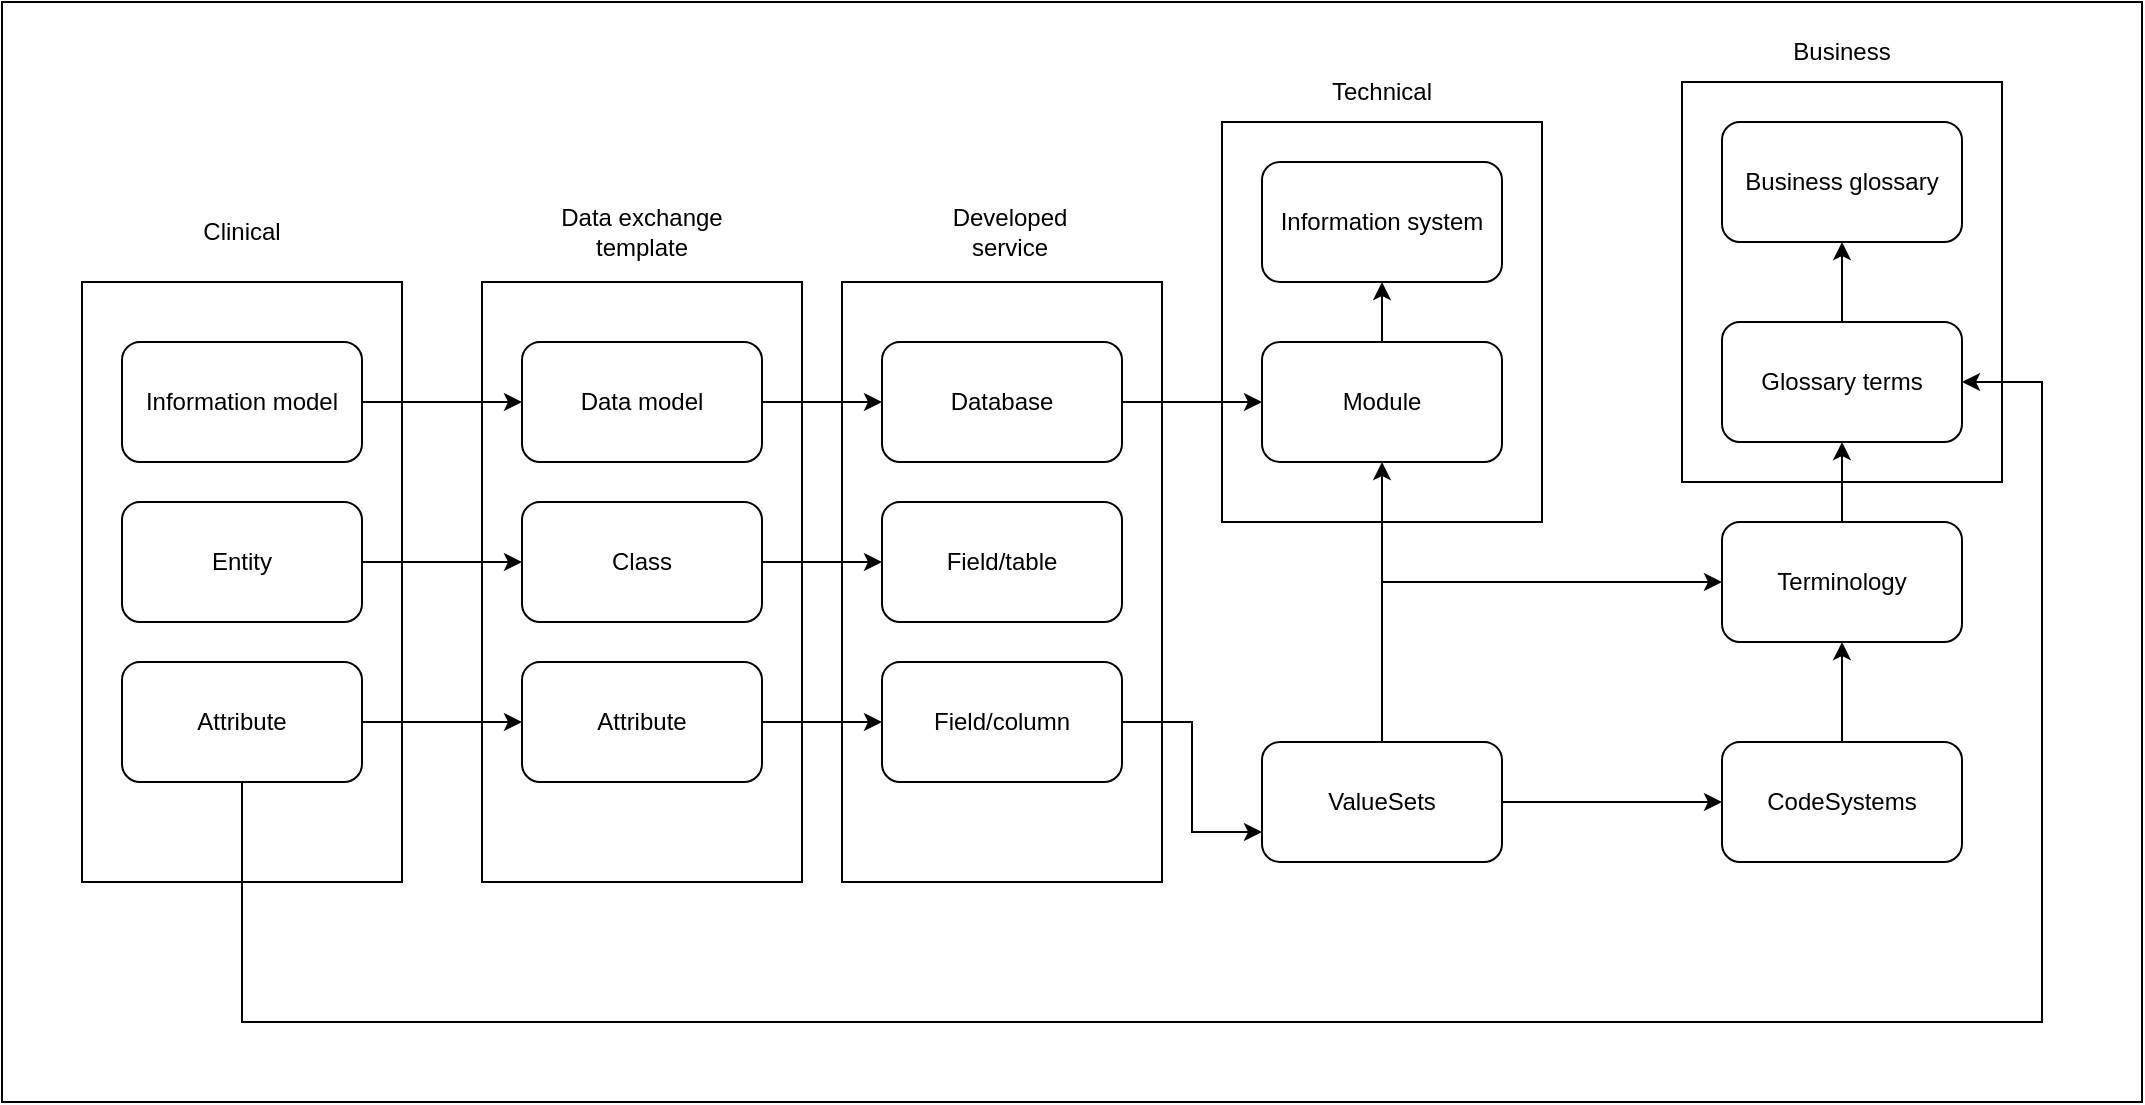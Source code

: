 <mxfile version="25.0.3">
  <diagram name="Page-1" id="N1TdOxW3jb6BLibr6pC-">
    <mxGraphModel dx="2901" dy="1132" grid="1" gridSize="10" guides="1" tooltips="1" connect="1" arrows="1" fold="1" page="1" pageScale="1" pageWidth="827" pageHeight="1169" math="0" shadow="0">
      <root>
        <mxCell id="0" />
        <mxCell id="1" parent="0" />
        <mxCell id="pYz5vYXCoHkXrBVRb2-q-1" value="" style="rounded=0;whiteSpace=wrap;html=1;" vertex="1" parent="1">
          <mxGeometry x="-140" y="60" width="1070" height="550" as="geometry" />
        </mxCell>
        <mxCell id="pYz5vYXCoHkXrBVRb2-q-44" value="" style="rounded=0;whiteSpace=wrap;html=1;" vertex="1" parent="1">
          <mxGeometry x="700" y="100" width="160" height="200" as="geometry" />
        </mxCell>
        <mxCell id="pYz5vYXCoHkXrBVRb2-q-22" value="" style="rounded=0;whiteSpace=wrap;html=1;" vertex="1" parent="1">
          <mxGeometry x="470" y="120" width="160" height="200" as="geometry" />
        </mxCell>
        <mxCell id="pYz5vYXCoHkXrBVRb2-q-3" value="" style="rounded=0;whiteSpace=wrap;html=1;" vertex="1" parent="1">
          <mxGeometry x="100" y="200" width="160" height="300" as="geometry" />
        </mxCell>
        <mxCell id="pYz5vYXCoHkXrBVRb2-q-7" value="" style="rounded=0;whiteSpace=wrap;html=1;" vertex="1" parent="1">
          <mxGeometry x="280" y="200" width="160" height="300" as="geometry" />
        </mxCell>
        <mxCell id="pYz5vYXCoHkXrBVRb2-q-38" style="edgeStyle=orthogonalEdgeStyle;rounded=0;orthogonalLoop=1;jettySize=auto;html=1;entryX=0;entryY=0.5;entryDx=0;entryDy=0;" edge="1" parent="1" source="pYz5vYXCoHkXrBVRb2-q-2" target="pYz5vYXCoHkXrBVRb2-q-8">
          <mxGeometry relative="1" as="geometry" />
        </mxCell>
        <mxCell id="pYz5vYXCoHkXrBVRb2-q-2" value="Data model" style="rounded=1;whiteSpace=wrap;html=1;" vertex="1" parent="1">
          <mxGeometry x="120" y="230" width="120" height="60" as="geometry" />
        </mxCell>
        <mxCell id="pYz5vYXCoHkXrBVRb2-q-39" style="edgeStyle=orthogonalEdgeStyle;rounded=0;orthogonalLoop=1;jettySize=auto;html=1;" edge="1" parent="1" source="pYz5vYXCoHkXrBVRb2-q-4">
          <mxGeometry relative="1" as="geometry">
            <mxPoint x="300" y="340" as="targetPoint" />
          </mxGeometry>
        </mxCell>
        <mxCell id="pYz5vYXCoHkXrBVRb2-q-4" value="Class" style="rounded=1;whiteSpace=wrap;html=1;" vertex="1" parent="1">
          <mxGeometry x="120" y="310" width="120" height="60" as="geometry" />
        </mxCell>
        <mxCell id="pYz5vYXCoHkXrBVRb2-q-40" style="edgeStyle=orthogonalEdgeStyle;rounded=0;orthogonalLoop=1;jettySize=auto;html=1;entryX=0;entryY=0.5;entryDx=0;entryDy=0;" edge="1" parent="1" source="pYz5vYXCoHkXrBVRb2-q-5" target="pYz5vYXCoHkXrBVRb2-q-10">
          <mxGeometry relative="1" as="geometry" />
        </mxCell>
        <mxCell id="pYz5vYXCoHkXrBVRb2-q-5" value="Attribute" style="rounded=1;whiteSpace=wrap;html=1;" vertex="1" parent="1">
          <mxGeometry x="120" y="390" width="120" height="60" as="geometry" />
        </mxCell>
        <mxCell id="pYz5vYXCoHkXrBVRb2-q-6" value="Data exchange template" style="text;html=1;align=center;verticalAlign=middle;whiteSpace=wrap;rounded=0;" vertex="1" parent="1">
          <mxGeometry x="130" y="160" width="100" height="30" as="geometry" />
        </mxCell>
        <mxCell id="pYz5vYXCoHkXrBVRb2-q-42" style="edgeStyle=orthogonalEdgeStyle;rounded=0;orthogonalLoop=1;jettySize=auto;html=1;entryX=0;entryY=0.5;entryDx=0;entryDy=0;" edge="1" parent="1" source="pYz5vYXCoHkXrBVRb2-q-8" target="pYz5vYXCoHkXrBVRb2-q-20">
          <mxGeometry relative="1" as="geometry" />
        </mxCell>
        <mxCell id="pYz5vYXCoHkXrBVRb2-q-8" value="Database" style="rounded=1;whiteSpace=wrap;html=1;" vertex="1" parent="1">
          <mxGeometry x="300" y="230" width="120" height="60" as="geometry" />
        </mxCell>
        <mxCell id="pYz5vYXCoHkXrBVRb2-q-9" value="Field/table" style="rounded=1;whiteSpace=wrap;html=1;" vertex="1" parent="1">
          <mxGeometry x="300" y="310" width="120" height="60" as="geometry" />
        </mxCell>
        <mxCell id="pYz5vYXCoHkXrBVRb2-q-41" style="edgeStyle=orthogonalEdgeStyle;rounded=0;orthogonalLoop=1;jettySize=auto;html=1;entryX=0;entryY=0.75;entryDx=0;entryDy=0;" edge="1" parent="1" source="pYz5vYXCoHkXrBVRb2-q-10" target="pYz5vYXCoHkXrBVRb2-q-17">
          <mxGeometry relative="1" as="geometry" />
        </mxCell>
        <mxCell id="pYz5vYXCoHkXrBVRb2-q-10" value="Field/column" style="rounded=1;whiteSpace=wrap;html=1;" vertex="1" parent="1">
          <mxGeometry x="300" y="390" width="120" height="60" as="geometry" />
        </mxCell>
        <mxCell id="pYz5vYXCoHkXrBVRb2-q-11" value="Developed service" style="text;html=1;align=center;verticalAlign=middle;whiteSpace=wrap;rounded=0;" vertex="1" parent="1">
          <mxGeometry x="314" y="160" width="100" height="30" as="geometry" />
        </mxCell>
        <mxCell id="pYz5vYXCoHkXrBVRb2-q-12" value="" style="rounded=0;whiteSpace=wrap;html=1;" vertex="1" parent="1">
          <mxGeometry x="-100" y="200" width="160" height="300" as="geometry" />
        </mxCell>
        <mxCell id="pYz5vYXCoHkXrBVRb2-q-35" style="edgeStyle=orthogonalEdgeStyle;rounded=0;orthogonalLoop=1;jettySize=auto;html=1;entryX=0;entryY=0.5;entryDx=0;entryDy=0;" edge="1" parent="1" source="pYz5vYXCoHkXrBVRb2-q-13" target="pYz5vYXCoHkXrBVRb2-q-2">
          <mxGeometry relative="1" as="geometry" />
        </mxCell>
        <mxCell id="pYz5vYXCoHkXrBVRb2-q-13" value="Information model" style="rounded=1;whiteSpace=wrap;html=1;" vertex="1" parent="1">
          <mxGeometry x="-80" y="230" width="120" height="60" as="geometry" />
        </mxCell>
        <mxCell id="pYz5vYXCoHkXrBVRb2-q-36" style="edgeStyle=orthogonalEdgeStyle;rounded=0;orthogonalLoop=1;jettySize=auto;html=1;entryX=0;entryY=0.5;entryDx=0;entryDy=0;" edge="1" parent="1" source="pYz5vYXCoHkXrBVRb2-q-14" target="pYz5vYXCoHkXrBVRb2-q-4">
          <mxGeometry relative="1" as="geometry" />
        </mxCell>
        <mxCell id="pYz5vYXCoHkXrBVRb2-q-14" value="Entity" style="rounded=1;whiteSpace=wrap;html=1;" vertex="1" parent="1">
          <mxGeometry x="-80" y="310" width="120" height="60" as="geometry" />
        </mxCell>
        <mxCell id="pYz5vYXCoHkXrBVRb2-q-26" style="edgeStyle=orthogonalEdgeStyle;rounded=0;orthogonalLoop=1;jettySize=auto;html=1;entryX=1;entryY=0.5;entryDx=0;entryDy=0;" edge="1" parent="1" source="pYz5vYXCoHkXrBVRb2-q-15" target="pYz5vYXCoHkXrBVRb2-q-25">
          <mxGeometry relative="1" as="geometry">
            <mxPoint x="850" y="250" as="targetPoint" />
            <Array as="points">
              <mxPoint x="-20" y="570" />
              <mxPoint x="880" y="570" />
              <mxPoint x="880" y="250" />
            </Array>
          </mxGeometry>
        </mxCell>
        <mxCell id="pYz5vYXCoHkXrBVRb2-q-37" style="edgeStyle=orthogonalEdgeStyle;rounded=0;orthogonalLoop=1;jettySize=auto;html=1;entryX=0;entryY=0.5;entryDx=0;entryDy=0;" edge="1" parent="1" source="pYz5vYXCoHkXrBVRb2-q-15" target="pYz5vYXCoHkXrBVRb2-q-5">
          <mxGeometry relative="1" as="geometry" />
        </mxCell>
        <mxCell id="pYz5vYXCoHkXrBVRb2-q-15" value="Attribute" style="rounded=1;whiteSpace=wrap;html=1;" vertex="1" parent="1">
          <mxGeometry x="-80" y="390" width="120" height="60" as="geometry" />
        </mxCell>
        <mxCell id="pYz5vYXCoHkXrBVRb2-q-16" value="Clinical" style="text;html=1;align=center;verticalAlign=middle;whiteSpace=wrap;rounded=0;" vertex="1" parent="1">
          <mxGeometry x="-70" y="160" width="100" height="30" as="geometry" />
        </mxCell>
        <mxCell id="pYz5vYXCoHkXrBVRb2-q-30" style="edgeStyle=orthogonalEdgeStyle;rounded=0;orthogonalLoop=1;jettySize=auto;html=1;entryX=0.5;entryY=1;entryDx=0;entryDy=0;" edge="1" parent="1" source="pYz5vYXCoHkXrBVRb2-q-18" target="pYz5vYXCoHkXrBVRb2-q-19">
          <mxGeometry relative="1" as="geometry" />
        </mxCell>
        <mxCell id="pYz5vYXCoHkXrBVRb2-q-18" value="CodeSystems" style="rounded=1;whiteSpace=wrap;html=1;" vertex="1" parent="1">
          <mxGeometry x="720" y="430" width="120" height="60" as="geometry" />
        </mxCell>
        <mxCell id="pYz5vYXCoHkXrBVRb2-q-33" style="edgeStyle=orthogonalEdgeStyle;rounded=0;orthogonalLoop=1;jettySize=auto;html=1;entryX=0.5;entryY=1;entryDx=0;entryDy=0;" edge="1" parent="1" source="pYz5vYXCoHkXrBVRb2-q-19" target="pYz5vYXCoHkXrBVRb2-q-25">
          <mxGeometry relative="1" as="geometry" />
        </mxCell>
        <mxCell id="pYz5vYXCoHkXrBVRb2-q-19" value="Terminology" style="rounded=1;whiteSpace=wrap;html=1;" vertex="1" parent="1">
          <mxGeometry x="720" y="320" width="120" height="60" as="geometry" />
        </mxCell>
        <mxCell id="pYz5vYXCoHkXrBVRb2-q-43" style="edgeStyle=orthogonalEdgeStyle;rounded=0;orthogonalLoop=1;jettySize=auto;html=1;entryX=0.5;entryY=1;entryDx=0;entryDy=0;" edge="1" parent="1" source="pYz5vYXCoHkXrBVRb2-q-20" target="pYz5vYXCoHkXrBVRb2-q-21">
          <mxGeometry relative="1" as="geometry" />
        </mxCell>
        <mxCell id="pYz5vYXCoHkXrBVRb2-q-20" value="Module" style="rounded=1;whiteSpace=wrap;html=1;" vertex="1" parent="1">
          <mxGeometry x="490" y="230" width="120" height="60" as="geometry" />
        </mxCell>
        <mxCell id="pYz5vYXCoHkXrBVRb2-q-21" value="Information system" style="rounded=1;whiteSpace=wrap;html=1;" vertex="1" parent="1">
          <mxGeometry x="490" y="140" width="120" height="60" as="geometry" />
        </mxCell>
        <mxCell id="pYz5vYXCoHkXrBVRb2-q-23" value="Business" style="text;html=1;align=center;verticalAlign=middle;whiteSpace=wrap;rounded=0;" vertex="1" parent="1">
          <mxGeometry x="730" y="70" width="100" height="30" as="geometry" />
        </mxCell>
        <mxCell id="pYz5vYXCoHkXrBVRb2-q-24" value="Business glossary" style="rounded=1;whiteSpace=wrap;html=1;" vertex="1" parent="1">
          <mxGeometry x="720" y="120" width="120" height="60" as="geometry" />
        </mxCell>
        <mxCell id="pYz5vYXCoHkXrBVRb2-q-34" style="edgeStyle=orthogonalEdgeStyle;rounded=0;orthogonalLoop=1;jettySize=auto;html=1;" edge="1" parent="1" source="pYz5vYXCoHkXrBVRb2-q-25" target="pYz5vYXCoHkXrBVRb2-q-24">
          <mxGeometry relative="1" as="geometry" />
        </mxCell>
        <mxCell id="pYz5vYXCoHkXrBVRb2-q-25" value="Glossary terms" style="rounded=1;whiteSpace=wrap;html=1;" vertex="1" parent="1">
          <mxGeometry x="720" y="220" width="120" height="60" as="geometry" />
        </mxCell>
        <mxCell id="pYz5vYXCoHkXrBVRb2-q-29" style="edgeStyle=orthogonalEdgeStyle;rounded=0;orthogonalLoop=1;jettySize=auto;html=1;" edge="1" parent="1" source="pYz5vYXCoHkXrBVRb2-q-17" target="pYz5vYXCoHkXrBVRb2-q-18">
          <mxGeometry relative="1" as="geometry" />
        </mxCell>
        <mxCell id="pYz5vYXCoHkXrBVRb2-q-31" style="edgeStyle=orthogonalEdgeStyle;rounded=0;orthogonalLoop=1;jettySize=auto;html=1;entryX=0.5;entryY=1;entryDx=0;entryDy=0;" edge="1" parent="1" source="pYz5vYXCoHkXrBVRb2-q-17" target="pYz5vYXCoHkXrBVRb2-q-20">
          <mxGeometry relative="1" as="geometry" />
        </mxCell>
        <mxCell id="pYz5vYXCoHkXrBVRb2-q-32" style="edgeStyle=orthogonalEdgeStyle;rounded=0;orthogonalLoop=1;jettySize=auto;html=1;entryX=0;entryY=0.5;entryDx=0;entryDy=0;exitX=0.5;exitY=0;exitDx=0;exitDy=0;" edge="1" parent="1" source="pYz5vYXCoHkXrBVRb2-q-17" target="pYz5vYXCoHkXrBVRb2-q-19">
          <mxGeometry relative="1" as="geometry">
            <Array as="points">
              <mxPoint x="550" y="350" />
            </Array>
          </mxGeometry>
        </mxCell>
        <mxCell id="pYz5vYXCoHkXrBVRb2-q-17" value="ValueSets" style="rounded=1;whiteSpace=wrap;html=1;" vertex="1" parent="1">
          <mxGeometry x="490" y="430" width="120" height="60" as="geometry" />
        </mxCell>
        <mxCell id="pYz5vYXCoHkXrBVRb2-q-45" value="Technical" style="text;html=1;align=center;verticalAlign=middle;whiteSpace=wrap;rounded=0;" vertex="1" parent="1">
          <mxGeometry x="500" y="90" width="100" height="30" as="geometry" />
        </mxCell>
      </root>
    </mxGraphModel>
  </diagram>
</mxfile>
